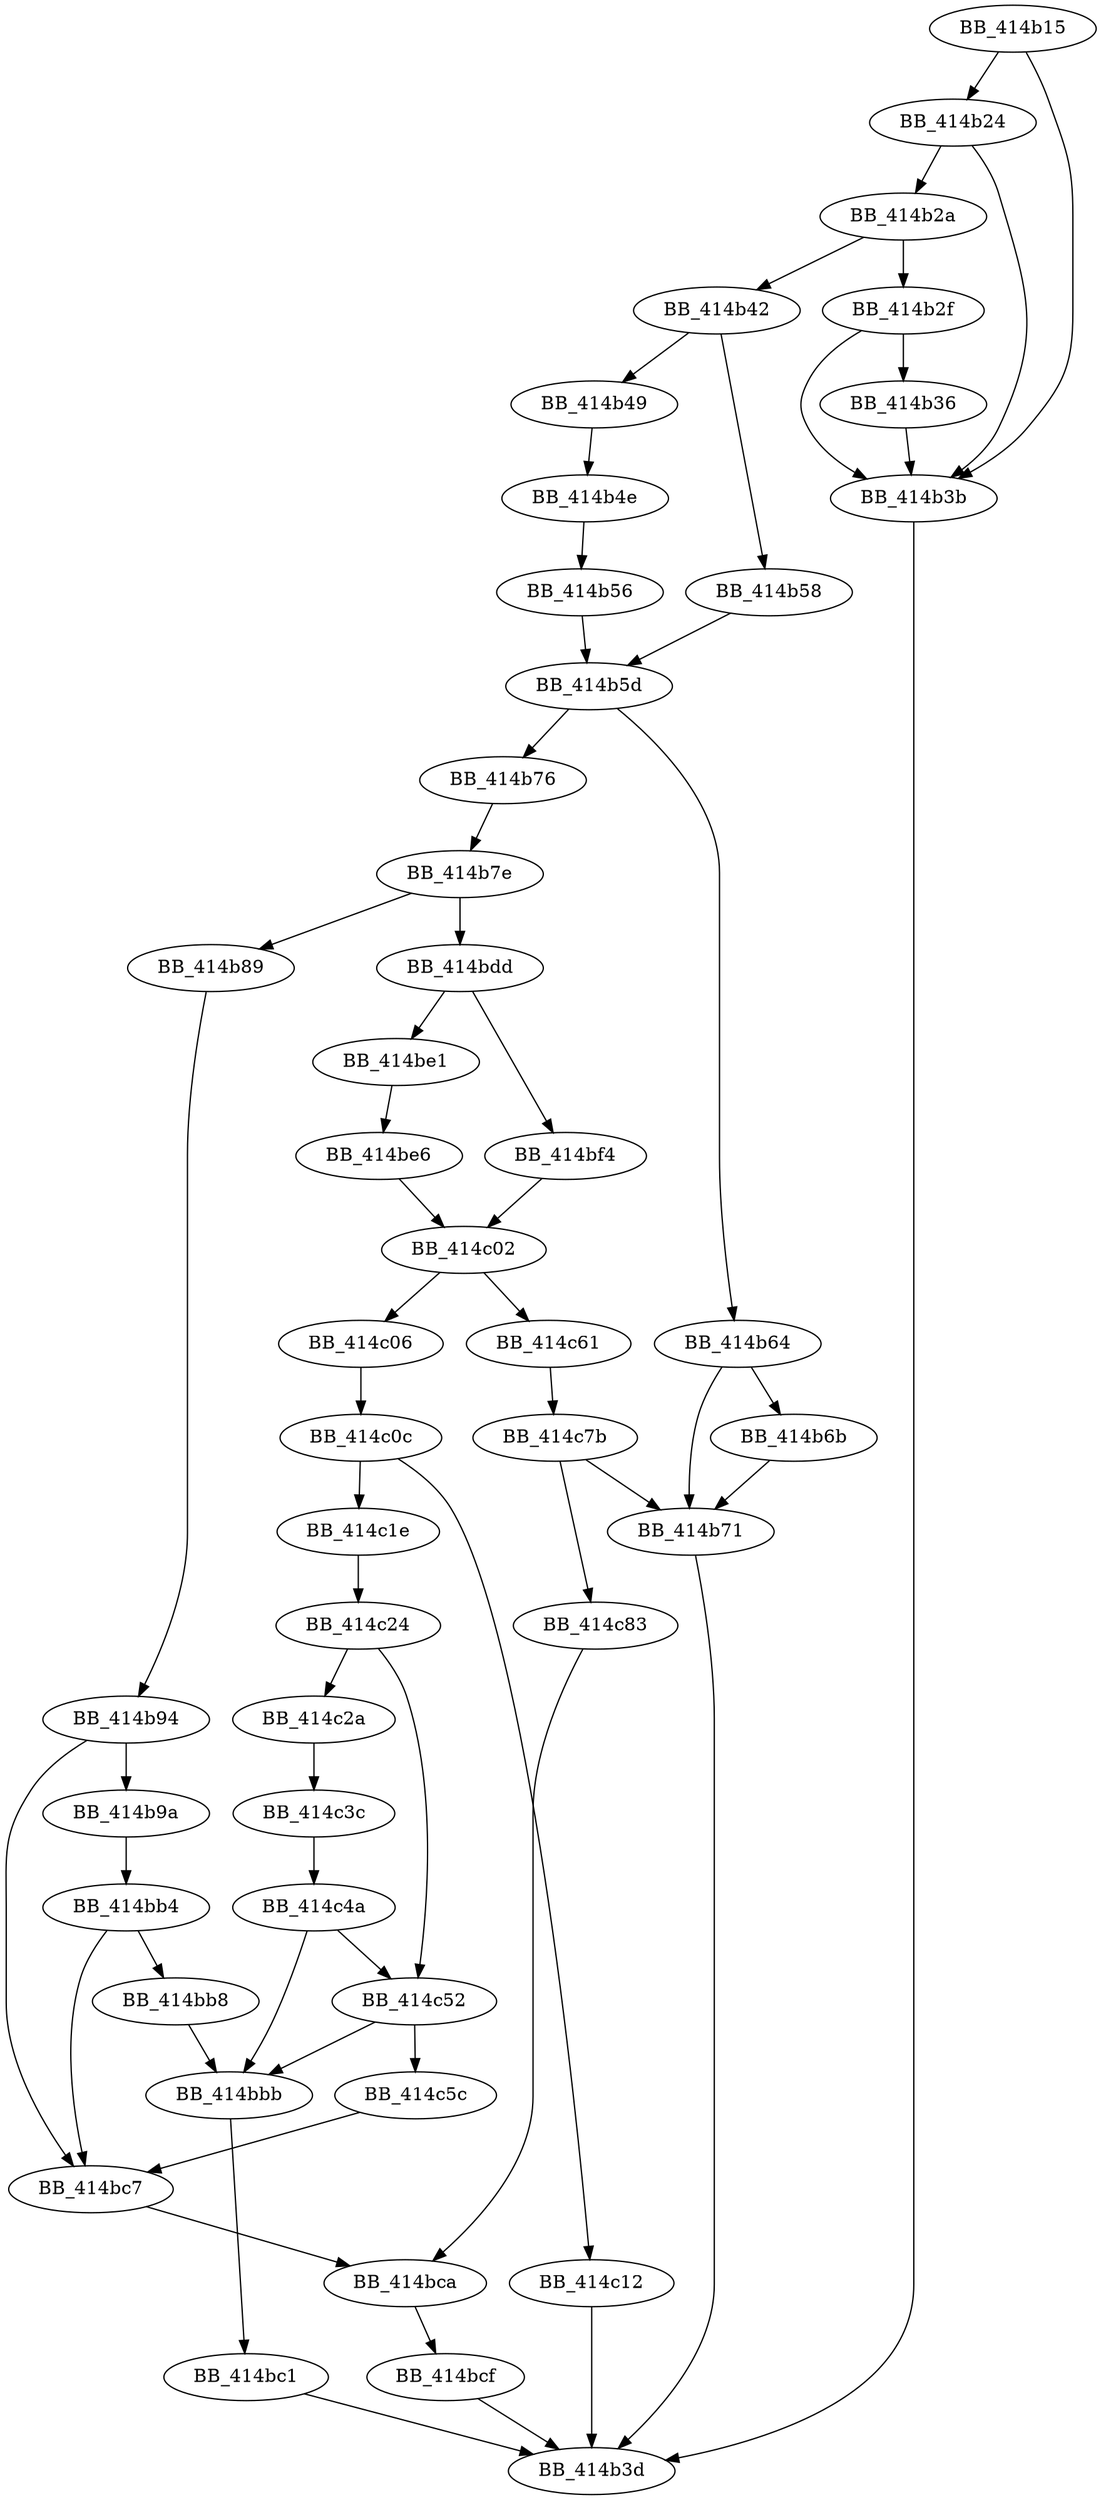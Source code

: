 DiGraph __Mbrtowc{
BB_414b15->BB_414b24
BB_414b15->BB_414b3b
BB_414b24->BB_414b2a
BB_414b24->BB_414b3b
BB_414b2a->BB_414b2f
BB_414b2a->BB_414b42
BB_414b2f->BB_414b36
BB_414b2f->BB_414b3b
BB_414b36->BB_414b3b
BB_414b3b->BB_414b3d
BB_414b42->BB_414b49
BB_414b42->BB_414b58
BB_414b49->BB_414b4e
BB_414b4e->BB_414b56
BB_414b56->BB_414b5d
BB_414b58->BB_414b5d
BB_414b5d->BB_414b64
BB_414b5d->BB_414b76
BB_414b64->BB_414b6b
BB_414b64->BB_414b71
BB_414b6b->BB_414b71
BB_414b71->BB_414b3d
BB_414b76->BB_414b7e
BB_414b7e->BB_414b89
BB_414b7e->BB_414bdd
BB_414b89->BB_414b94
BB_414b94->BB_414b9a
BB_414b94->BB_414bc7
BB_414b9a->BB_414bb4
BB_414bb4->BB_414bb8
BB_414bb4->BB_414bc7
BB_414bb8->BB_414bbb
BB_414bbb->BB_414bc1
BB_414bc1->BB_414b3d
BB_414bc7->BB_414bca
BB_414bca->BB_414bcf
BB_414bcf->BB_414b3d
BB_414bdd->BB_414be1
BB_414bdd->BB_414bf4
BB_414be1->BB_414be6
BB_414be6->BB_414c02
BB_414bf4->BB_414c02
BB_414c02->BB_414c06
BB_414c02->BB_414c61
BB_414c06->BB_414c0c
BB_414c0c->BB_414c12
BB_414c0c->BB_414c1e
BB_414c12->BB_414b3d
BB_414c1e->BB_414c24
BB_414c24->BB_414c2a
BB_414c24->BB_414c52
BB_414c2a->BB_414c3c
BB_414c3c->BB_414c4a
BB_414c4a->BB_414bbb
BB_414c4a->BB_414c52
BB_414c52->BB_414bbb
BB_414c52->BB_414c5c
BB_414c5c->BB_414bc7
BB_414c61->BB_414c7b
BB_414c7b->BB_414b71
BB_414c7b->BB_414c83
BB_414c83->BB_414bca
}
